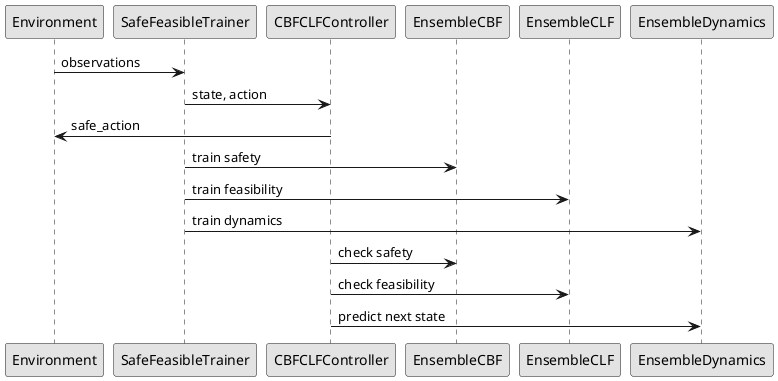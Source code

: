 @startuml
skinparam monochrome true
skinparam shadowing false

Environment -> SafeFeasibleTrainer : observations
SafeFeasibleTrainer -> CBFCLFController : state, action
CBFCLFController -> Environment : safe_action

SafeFeasibleTrainer -> EnsembleCBF : train safety
SafeFeasibleTrainer -> EnsembleCLF : train feasibility  
SafeFeasibleTrainer -> EnsembleDynamics : train dynamics

CBFCLFController -> EnsembleCBF : check safety
CBFCLFController -> EnsembleCLF : check feasibility
CBFCLFController -> EnsembleDynamics : predict next state

@enduml